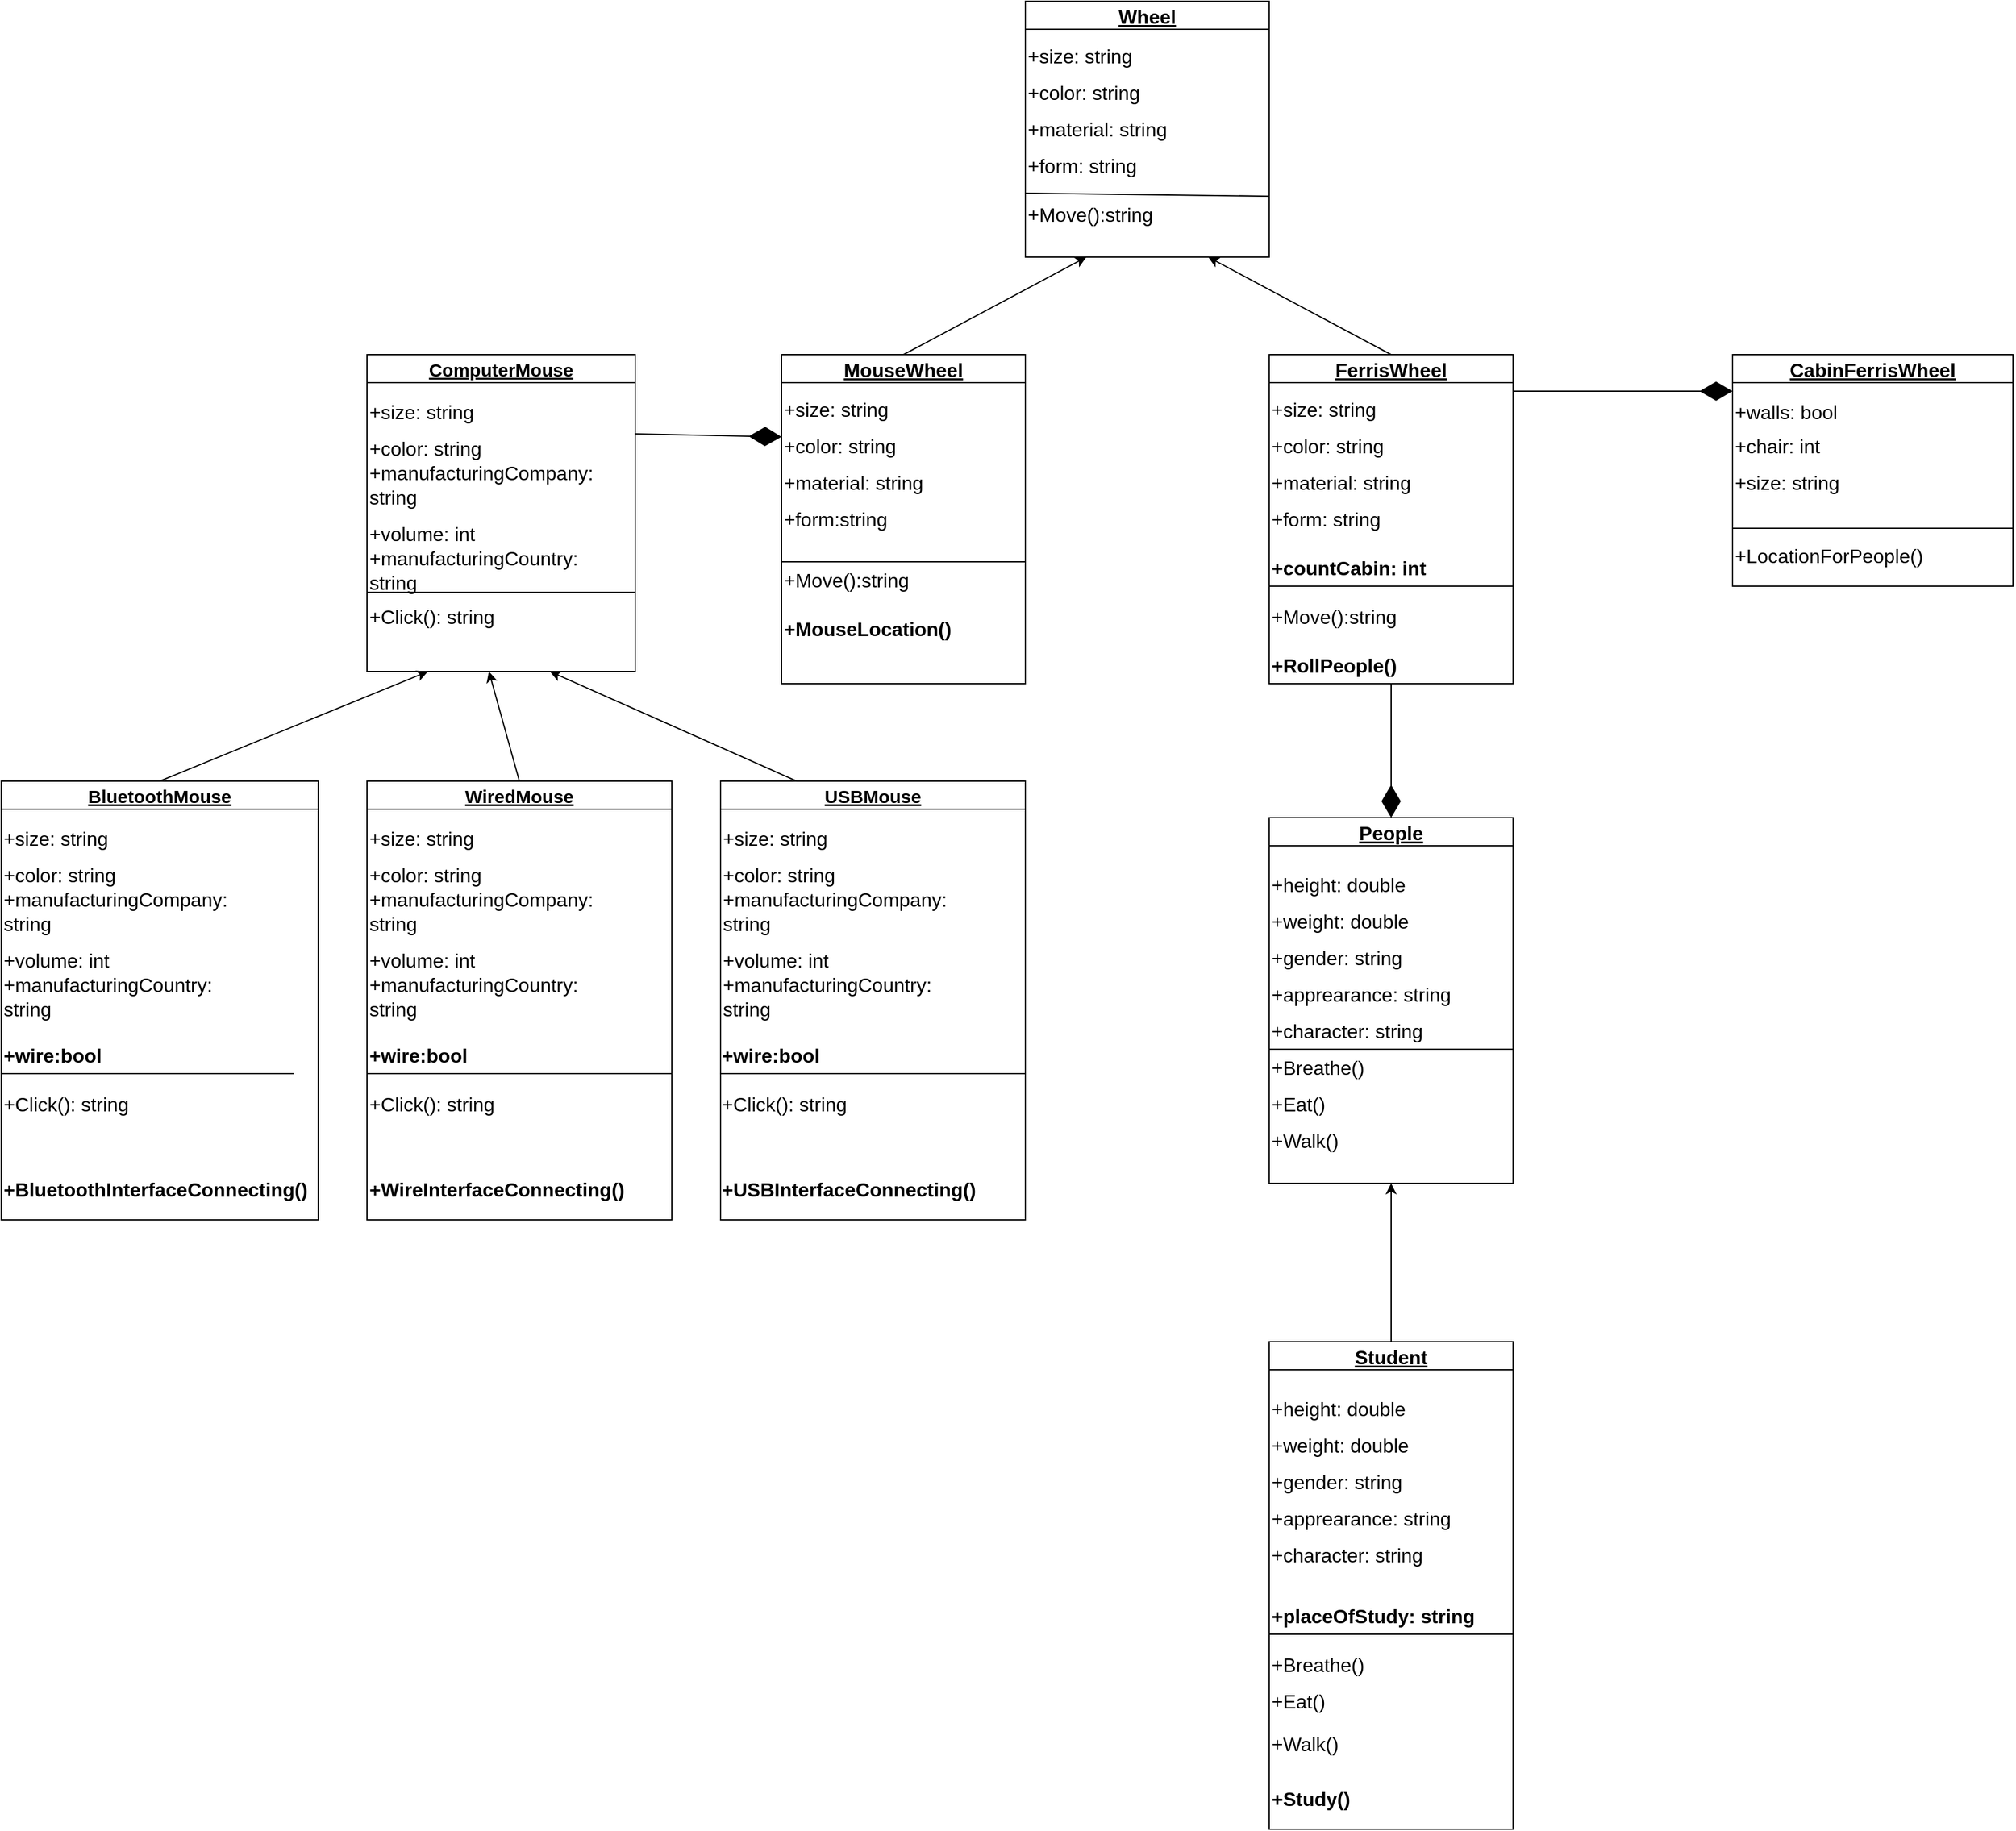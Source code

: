 <mxfile version="20.3.0" type="device"><diagram id="C5RBs43oDa-KdzZeNtuy" name="Page-1"><mxGraphModel dx="745" dy="408" grid="1" gridSize="10" guides="1" tooltips="1" connect="1" arrows="1" fold="1" page="1" pageScale="1" pageWidth="2339" pageHeight="3300" math="0" shadow="0"><root><mxCell id="WIyWlLk6GJQsqaUBKTNV-0"/><mxCell id="WIyWlLk6GJQsqaUBKTNV-1" parent="WIyWlLk6GJQsqaUBKTNV-0"/><mxCell id="VwBlL2lsEbfh1toJPQ9L-8" value="ComputerMouse" style="swimlane;fontSize=15;fontStyle=5" parent="WIyWlLk6GJQsqaUBKTNV-1" vertex="1"><mxGeometry x="550" y="510" width="220" height="260" as="geometry"/></mxCell><mxCell id="VwBlL2lsEbfh1toJPQ9L-11" value="+color: string" style="text;html=1;strokeColor=none;fillColor=none;align=left;verticalAlign=middle;whiteSpace=wrap;rounded=0;fontSize=16;" parent="VwBlL2lsEbfh1toJPQ9L-8" vertex="1"><mxGeometry y="62" width="200" height="30" as="geometry"/></mxCell><mxCell id="VwBlL2lsEbfh1toJPQ9L-13" value="+manufacturingCompany: string" style="text;html=1;strokeColor=none;fillColor=none;align=left;verticalAlign=middle;whiteSpace=wrap;rounded=0;fontSize=16;" parent="VwBlL2lsEbfh1toJPQ9L-8" vertex="1"><mxGeometry y="92" width="200" height="30" as="geometry"/></mxCell><mxCell id="VwBlL2lsEbfh1toJPQ9L-14" value="+size: string" style="text;html=1;strokeColor=none;fillColor=none;align=left;verticalAlign=middle;whiteSpace=wrap;rounded=0;fontSize=16;" parent="VwBlL2lsEbfh1toJPQ9L-8" vertex="1"><mxGeometry y="32" width="200" height="30" as="geometry"/></mxCell><mxCell id="VwBlL2lsEbfh1toJPQ9L-15" value="+volume: int" style="text;html=1;strokeColor=none;fillColor=none;align=left;verticalAlign=middle;whiteSpace=wrap;rounded=0;fontSize=16;" parent="VwBlL2lsEbfh1toJPQ9L-8" vertex="1"><mxGeometry y="132" width="200" height="30" as="geometry"/></mxCell><mxCell id="VwBlL2lsEbfh1toJPQ9L-16" value="+manufacturingCountry: string" style="text;html=1;strokeColor=none;fillColor=none;align=left;verticalAlign=middle;whiteSpace=wrap;rounded=0;fontSize=16;" parent="VwBlL2lsEbfh1toJPQ9L-8" vertex="1"><mxGeometry y="162" width="200" height="30" as="geometry"/></mxCell><mxCell id="VwBlL2lsEbfh1toJPQ9L-18" value="+Click(): string" style="text;html=1;strokeColor=none;fillColor=none;align=left;verticalAlign=middle;whiteSpace=wrap;rounded=0;fontSize=16;" parent="VwBlL2lsEbfh1toJPQ9L-8" vertex="1"><mxGeometry y="200" width="200" height="30" as="geometry"/></mxCell><mxCell id="VwBlL2lsEbfh1toJPQ9L-17" value="" style="endArrow=none;html=1;rounded=0;fontSize=16;entryX=1;entryY=0.75;entryDx=0;entryDy=0;exitX=0;exitY=0.75;exitDx=0;exitDy=0;" parent="WIyWlLk6GJQsqaUBKTNV-1" source="VwBlL2lsEbfh1toJPQ9L-8" target="VwBlL2lsEbfh1toJPQ9L-8" edge="1"><mxGeometry width="50" height="50" relative="1" as="geometry"><mxPoint x="900" y="540" as="sourcePoint"/><mxPoint x="950" y="490" as="targetPoint"/></mxGeometry></mxCell><mxCell id="VwBlL2lsEbfh1toJPQ9L-27" value="BluetoothMouse" style="swimlane;fontSize=15;fontStyle=5;startSize=23;" parent="WIyWlLk6GJQsqaUBKTNV-1" vertex="1"><mxGeometry x="250" y="860" width="260" height="360" as="geometry"/></mxCell><mxCell id="VwBlL2lsEbfh1toJPQ9L-28" value="+color: string" style="text;html=1;strokeColor=none;fillColor=none;align=left;verticalAlign=middle;whiteSpace=wrap;rounded=0;fontSize=16;" parent="VwBlL2lsEbfh1toJPQ9L-27" vertex="1"><mxGeometry y="62" width="200" height="30" as="geometry"/></mxCell><mxCell id="VwBlL2lsEbfh1toJPQ9L-29" value="+manufacturingCompany: string" style="text;html=1;strokeColor=none;fillColor=none;align=left;verticalAlign=middle;whiteSpace=wrap;rounded=0;fontSize=16;" parent="VwBlL2lsEbfh1toJPQ9L-27" vertex="1"><mxGeometry y="92" width="200" height="30" as="geometry"/></mxCell><mxCell id="VwBlL2lsEbfh1toJPQ9L-30" value="+size: string" style="text;html=1;strokeColor=none;fillColor=none;align=left;verticalAlign=middle;whiteSpace=wrap;rounded=0;fontSize=16;" parent="VwBlL2lsEbfh1toJPQ9L-27" vertex="1"><mxGeometry y="32" width="200" height="30" as="geometry"/></mxCell><mxCell id="VwBlL2lsEbfh1toJPQ9L-31" value="+volume: int" style="text;html=1;strokeColor=none;fillColor=none;align=left;verticalAlign=middle;whiteSpace=wrap;rounded=0;fontSize=16;" parent="VwBlL2lsEbfh1toJPQ9L-27" vertex="1"><mxGeometry y="132" width="200" height="30" as="geometry"/></mxCell><mxCell id="VwBlL2lsEbfh1toJPQ9L-32" value="+manufacturingCountry: string" style="text;html=1;strokeColor=none;fillColor=none;align=left;verticalAlign=middle;whiteSpace=wrap;rounded=0;fontSize=16;" parent="VwBlL2lsEbfh1toJPQ9L-27" vertex="1"><mxGeometry y="162" width="200" height="30" as="geometry"/></mxCell><mxCell id="VwBlL2lsEbfh1toJPQ9L-33" value="+Click(): string" style="text;html=1;strokeColor=none;fillColor=none;align=left;verticalAlign=middle;whiteSpace=wrap;rounded=0;fontSize=16;" parent="VwBlL2lsEbfh1toJPQ9L-27" vertex="1"><mxGeometry y="250" width="200" height="30" as="geometry"/></mxCell><mxCell id="VwBlL2lsEbfh1toJPQ9L-56" value="&lt;b&gt;+wire:bool&lt;/b&gt;" style="text;html=1;strokeColor=none;fillColor=none;align=left;verticalAlign=middle;whiteSpace=wrap;rounded=0;fontSize=16;" parent="VwBlL2lsEbfh1toJPQ9L-27" vertex="1"><mxGeometry y="210" width="60" height="30" as="geometry"/></mxCell><mxCell id="VwBlL2lsEbfh1toJPQ9L-59" value="&lt;b&gt;+BluetoothInterfaceConnecting()&lt;/b&gt;" style="text;html=1;strokeColor=none;fillColor=none;align=left;verticalAlign=middle;whiteSpace=wrap;rounded=0;fontSize=16;" parent="VwBlL2lsEbfh1toJPQ9L-27" vertex="1"><mxGeometry y="320" width="60" height="30" as="geometry"/></mxCell><mxCell id="VwBlL2lsEbfh1toJPQ9L-35" value="" style="endArrow=none;html=1;rounded=0;fontSize=16;" parent="WIyWlLk6GJQsqaUBKTNV-1" edge="1"><mxGeometry width="50" height="50" relative="1" as="geometry"><mxPoint x="250" y="1100" as="sourcePoint"/><mxPoint x="490" y="1100" as="targetPoint"/></mxGeometry></mxCell><mxCell id="VwBlL2lsEbfh1toJPQ9L-36" value="WiredMouse" style="swimlane;fontSize=15;startSize=23;fontStyle=5" parent="WIyWlLk6GJQsqaUBKTNV-1" vertex="1"><mxGeometry x="550" y="860" width="250" height="360" as="geometry"/></mxCell><mxCell id="VwBlL2lsEbfh1toJPQ9L-37" value="+color: string" style="text;html=1;strokeColor=none;fillColor=none;align=left;verticalAlign=middle;whiteSpace=wrap;rounded=0;fontSize=16;" parent="VwBlL2lsEbfh1toJPQ9L-36" vertex="1"><mxGeometry y="62" width="200" height="30" as="geometry"/></mxCell><mxCell id="VwBlL2lsEbfh1toJPQ9L-38" value="+manufacturingCompany: string" style="text;html=1;strokeColor=none;fillColor=none;align=left;verticalAlign=middle;whiteSpace=wrap;rounded=0;fontSize=16;" parent="VwBlL2lsEbfh1toJPQ9L-36" vertex="1"><mxGeometry y="92" width="200" height="30" as="geometry"/></mxCell><mxCell id="VwBlL2lsEbfh1toJPQ9L-39" value="+size: string" style="text;html=1;strokeColor=none;fillColor=none;align=left;verticalAlign=middle;whiteSpace=wrap;rounded=0;fontSize=16;" parent="VwBlL2lsEbfh1toJPQ9L-36" vertex="1"><mxGeometry y="32" width="200" height="30" as="geometry"/></mxCell><mxCell id="VwBlL2lsEbfh1toJPQ9L-40" value="+volume: int" style="text;html=1;strokeColor=none;fillColor=none;align=left;verticalAlign=middle;whiteSpace=wrap;rounded=0;fontSize=16;" parent="VwBlL2lsEbfh1toJPQ9L-36" vertex="1"><mxGeometry y="132" width="200" height="30" as="geometry"/></mxCell><mxCell id="VwBlL2lsEbfh1toJPQ9L-41" value="+manufacturingCountry: string" style="text;html=1;strokeColor=none;fillColor=none;align=left;verticalAlign=middle;whiteSpace=wrap;rounded=0;fontSize=16;" parent="VwBlL2lsEbfh1toJPQ9L-36" vertex="1"><mxGeometry y="162" width="200" height="30" as="geometry"/></mxCell><mxCell id="VwBlL2lsEbfh1toJPQ9L-42" value="+Click(): string" style="text;html=1;strokeColor=none;fillColor=none;align=left;verticalAlign=middle;whiteSpace=wrap;rounded=0;fontSize=16;" parent="VwBlL2lsEbfh1toJPQ9L-36" vertex="1"><mxGeometry y="250" width="200" height="30" as="geometry"/></mxCell><mxCell id="VwBlL2lsEbfh1toJPQ9L-57" value="&lt;b&gt;+WireInterfaceConnecting()&lt;/b&gt;" style="text;html=1;strokeColor=none;fillColor=none;align=left;verticalAlign=middle;whiteSpace=wrap;rounded=0;fontSize=16;" parent="VwBlL2lsEbfh1toJPQ9L-36" vertex="1"><mxGeometry y="320" width="250" height="30" as="geometry"/></mxCell><mxCell id="VwBlL2lsEbfh1toJPQ9L-61" value="&lt;b&gt;+wire:bool&lt;/b&gt;" style="text;html=1;strokeColor=none;fillColor=none;align=left;verticalAlign=middle;whiteSpace=wrap;rounded=0;fontSize=16;" parent="VwBlL2lsEbfh1toJPQ9L-36" vertex="1"><mxGeometry y="210" width="250" height="30" as="geometry"/></mxCell><mxCell id="VwBlL2lsEbfh1toJPQ9L-44" value="" style="endArrow=none;html=1;rounded=0;fontSize=16;" parent="WIyWlLk6GJQsqaUBKTNV-1" edge="1"><mxGeometry width="50" height="50" relative="1" as="geometry"><mxPoint x="550" y="1100" as="sourcePoint"/><mxPoint x="800" y="1100" as="targetPoint"/></mxGeometry></mxCell><mxCell id="VwBlL2lsEbfh1toJPQ9L-45" value="USBMouse" style="swimlane;fontSize=15;startSize=23;fontStyle=5" parent="WIyWlLk6GJQsqaUBKTNV-1" vertex="1"><mxGeometry x="840" y="860" width="250" height="360" as="geometry"/></mxCell><mxCell id="VwBlL2lsEbfh1toJPQ9L-46" value="+color: string" style="text;html=1;strokeColor=none;fillColor=none;align=left;verticalAlign=middle;whiteSpace=wrap;rounded=0;fontSize=16;" parent="VwBlL2lsEbfh1toJPQ9L-45" vertex="1"><mxGeometry y="62" width="200" height="30" as="geometry"/></mxCell><mxCell id="VwBlL2lsEbfh1toJPQ9L-47" value="+manufacturingCompany: string" style="text;html=1;strokeColor=none;fillColor=none;align=left;verticalAlign=middle;whiteSpace=wrap;rounded=0;fontSize=16;" parent="VwBlL2lsEbfh1toJPQ9L-45" vertex="1"><mxGeometry y="92" width="200" height="30" as="geometry"/></mxCell><mxCell id="VwBlL2lsEbfh1toJPQ9L-48" value="+size: string" style="text;html=1;strokeColor=none;fillColor=none;align=left;verticalAlign=middle;whiteSpace=wrap;rounded=0;fontSize=16;" parent="VwBlL2lsEbfh1toJPQ9L-45" vertex="1"><mxGeometry y="32" width="200" height="30" as="geometry"/></mxCell><mxCell id="VwBlL2lsEbfh1toJPQ9L-49" value="+volume: int" style="text;html=1;strokeColor=none;fillColor=none;align=left;verticalAlign=middle;whiteSpace=wrap;rounded=0;fontSize=16;" parent="VwBlL2lsEbfh1toJPQ9L-45" vertex="1"><mxGeometry y="132" width="200" height="30" as="geometry"/></mxCell><mxCell id="VwBlL2lsEbfh1toJPQ9L-50" value="+manufacturingCountry: string" style="text;html=1;strokeColor=none;fillColor=none;align=left;verticalAlign=middle;whiteSpace=wrap;rounded=0;fontSize=16;" parent="VwBlL2lsEbfh1toJPQ9L-45" vertex="1"><mxGeometry y="162" width="200" height="30" as="geometry"/></mxCell><mxCell id="VwBlL2lsEbfh1toJPQ9L-51" value="+Click(): string" style="text;html=1;strokeColor=none;fillColor=none;align=left;verticalAlign=middle;whiteSpace=wrap;rounded=0;fontSize=16;" parent="VwBlL2lsEbfh1toJPQ9L-45" vertex="1"><mxGeometry x="-1" y="250" width="200" height="30" as="geometry"/></mxCell><mxCell id="VwBlL2lsEbfh1toJPQ9L-64" value="&lt;b&gt;+wire:bool&lt;/b&gt;" style="text;html=1;strokeColor=none;fillColor=none;align=left;verticalAlign=middle;whiteSpace=wrap;rounded=0;fontSize=16;" parent="VwBlL2lsEbfh1toJPQ9L-45" vertex="1"><mxGeometry x="-1" y="210" width="250" height="30" as="geometry"/></mxCell><mxCell id="VwBlL2lsEbfh1toJPQ9L-63" value="&lt;b&gt;+USBInterfaceConnecting()&lt;/b&gt;" style="text;html=1;strokeColor=none;fillColor=none;align=left;verticalAlign=middle;whiteSpace=wrap;rounded=0;fontSize=16;" parent="VwBlL2lsEbfh1toJPQ9L-45" vertex="1"><mxGeometry x="-1" y="320" width="250" height="30" as="geometry"/></mxCell><mxCell id="VwBlL2lsEbfh1toJPQ9L-53" value="" style="endArrow=none;html=1;rounded=0;fontSize=16;" parent="WIyWlLk6GJQsqaUBKTNV-1" edge="1"><mxGeometry width="50" height="50" relative="1" as="geometry"><mxPoint x="840" y="1100" as="sourcePoint"/><mxPoint x="1090" y="1100" as="targetPoint"/></mxGeometry></mxCell><mxCell id="VwBlL2lsEbfh1toJPQ9L-66" value="" style="endArrow=classic;html=1;rounded=0;fontSize=16;entryX=0.25;entryY=1;entryDx=0;entryDy=0;exitX=0.5;exitY=0;exitDx=0;exitDy=0;" parent="WIyWlLk6GJQsqaUBKTNV-1" source="VwBlL2lsEbfh1toJPQ9L-27" edge="1"><mxGeometry width="50" height="50" relative="1" as="geometry"><mxPoint x="570" y="920" as="sourcePoint"/><mxPoint x="600.0" y="770" as="targetPoint"/></mxGeometry></mxCell><mxCell id="VwBlL2lsEbfh1toJPQ9L-67" value="" style="endArrow=classic;html=1;rounded=0;fontSize=16;entryX=0.5;entryY=1;entryDx=0;entryDy=0;exitX=0.5;exitY=0;exitDx=0;exitDy=0;" parent="WIyWlLk6GJQsqaUBKTNV-1" source="VwBlL2lsEbfh1toJPQ9L-36" edge="1"><mxGeometry width="50" height="50" relative="1" as="geometry"><mxPoint x="675" y="850" as="sourcePoint"/><mxPoint x="650" y="770" as="targetPoint"/></mxGeometry></mxCell><mxCell id="VwBlL2lsEbfh1toJPQ9L-68" value="" style="endArrow=classic;html=1;rounded=0;fontSize=16;entryX=0.75;entryY=1;entryDx=0;entryDy=0;exitX=0.25;exitY=0;exitDx=0;exitDy=0;" parent="WIyWlLk6GJQsqaUBKTNV-1" source="VwBlL2lsEbfh1toJPQ9L-45" edge="1"><mxGeometry width="50" height="50" relative="1" as="geometry"><mxPoint x="570" y="920" as="sourcePoint"/><mxPoint x="700.0" y="770" as="targetPoint"/></mxGeometry></mxCell><mxCell id="VwBlL2lsEbfh1toJPQ9L-69" value="MouseWheel" style="swimlane;fontSize=16;fontStyle=5" parent="WIyWlLk6GJQsqaUBKTNV-1" vertex="1"><mxGeometry x="890" y="510" width="200" height="270" as="geometry"/></mxCell><mxCell id="VwBlL2lsEbfh1toJPQ9L-70" value="+size: string" style="text;html=1;strokeColor=none;fillColor=none;align=left;verticalAlign=middle;whiteSpace=wrap;rounded=0;fontSize=16;" parent="VwBlL2lsEbfh1toJPQ9L-69" vertex="1"><mxGeometry y="30" width="200" height="30" as="geometry"/></mxCell><mxCell id="VwBlL2lsEbfh1toJPQ9L-71" value="+color: string" style="text;html=1;strokeColor=none;fillColor=none;align=left;verticalAlign=middle;whiteSpace=wrap;rounded=0;fontSize=16;" parent="VwBlL2lsEbfh1toJPQ9L-69" vertex="1"><mxGeometry y="60" width="200" height="30" as="geometry"/></mxCell><mxCell id="VwBlL2lsEbfh1toJPQ9L-72" value="+material: string" style="text;html=1;strokeColor=none;fillColor=none;align=left;verticalAlign=middle;whiteSpace=wrap;rounded=0;fontSize=16;" parent="VwBlL2lsEbfh1toJPQ9L-69" vertex="1"><mxGeometry y="90" width="200" height="30" as="geometry"/></mxCell><mxCell id="VwBlL2lsEbfh1toJPQ9L-73" value="" style="endArrow=none;html=1;rounded=0;fontSize=16;entryX=0;entryY=0;entryDx=0;entryDy=0;exitX=1;exitY=0;exitDx=0;exitDy=0;" parent="VwBlL2lsEbfh1toJPQ9L-69" source="VwBlL2lsEbfh1toJPQ9L-74" target="VwBlL2lsEbfh1toJPQ9L-74" edge="1"><mxGeometry width="50" height="50" relative="1" as="geometry"><mxPoint x="-80" y="230" as="sourcePoint"/><mxPoint x="-30" y="180" as="targetPoint"/></mxGeometry></mxCell><mxCell id="VwBlL2lsEbfh1toJPQ9L-74" value="+Move():string" style="text;html=1;strokeColor=none;fillColor=none;align=left;verticalAlign=middle;whiteSpace=wrap;rounded=0;fontSize=16;" parent="VwBlL2lsEbfh1toJPQ9L-69" vertex="1"><mxGeometry y="170" width="200" height="30" as="geometry"/></mxCell><mxCell id="VwBlL2lsEbfh1toJPQ9L-77" value="&lt;b&gt;+MouseLocation()&lt;/b&gt;" style="text;html=1;strokeColor=none;fillColor=none;align=left;verticalAlign=middle;whiteSpace=wrap;rounded=0;fontSize=16;" parent="VwBlL2lsEbfh1toJPQ9L-69" vertex="1"><mxGeometry y="210" width="200" height="30" as="geometry"/></mxCell><mxCell id="VwBlL2lsEbfh1toJPQ9L-96" value="+form:string" style="text;html=1;strokeColor=none;fillColor=none;align=left;verticalAlign=middle;whiteSpace=wrap;rounded=0;fontSize=16;" parent="VwBlL2lsEbfh1toJPQ9L-69" vertex="1"><mxGeometry y="120" width="200" height="30" as="geometry"/></mxCell><mxCell id="VwBlL2lsEbfh1toJPQ9L-79" value="" style="endArrow=diamondThin;endFill=1;endSize=24;html=1;rounded=0;fontSize=16;entryX=0;entryY=0.25;entryDx=0;entryDy=0;exitX=1;exitY=0.25;exitDx=0;exitDy=0;" parent="WIyWlLk6GJQsqaUBKTNV-1" source="VwBlL2lsEbfh1toJPQ9L-8" target="VwBlL2lsEbfh1toJPQ9L-71" edge="1"><mxGeometry width="160" relative="1" as="geometry"><mxPoint x="770" y="440" as="sourcePoint"/><mxPoint x="930" y="440" as="targetPoint"/></mxGeometry></mxCell><mxCell id="VwBlL2lsEbfh1toJPQ9L-81" value="Wheel" style="swimlane;fontSize=16;startSize=23;fontStyle=5" parent="WIyWlLk6GJQsqaUBKTNV-1" vertex="1"><mxGeometry x="1090" y="220" width="200" height="210" as="geometry"/></mxCell><mxCell id="VwBlL2lsEbfh1toJPQ9L-82" value="+size: string" style="text;html=1;strokeColor=none;fillColor=none;align=left;verticalAlign=middle;whiteSpace=wrap;rounded=0;fontSize=16;" parent="VwBlL2lsEbfh1toJPQ9L-81" vertex="1"><mxGeometry y="30" width="200" height="30" as="geometry"/></mxCell><mxCell id="VwBlL2lsEbfh1toJPQ9L-83" value="+color: string" style="text;html=1;strokeColor=none;fillColor=none;align=left;verticalAlign=middle;whiteSpace=wrap;rounded=0;fontSize=16;" parent="VwBlL2lsEbfh1toJPQ9L-81" vertex="1"><mxGeometry y="60" width="200" height="30" as="geometry"/></mxCell><mxCell id="VwBlL2lsEbfh1toJPQ9L-84" value="+material: string" style="text;html=1;strokeColor=none;fillColor=none;align=left;verticalAlign=middle;whiteSpace=wrap;rounded=0;fontSize=16;" parent="VwBlL2lsEbfh1toJPQ9L-81" vertex="1"><mxGeometry y="90" width="200" height="30" as="geometry"/></mxCell><mxCell id="VwBlL2lsEbfh1toJPQ9L-85" value="" style="endArrow=none;html=1;rounded=0;fontSize=16;entryX=0;entryY=0.75;entryDx=0;entryDy=0;exitX=1;exitY=0;exitDx=0;exitDy=0;" parent="VwBlL2lsEbfh1toJPQ9L-81" source="VwBlL2lsEbfh1toJPQ9L-86" target="VwBlL2lsEbfh1toJPQ9L-81" edge="1"><mxGeometry width="50" height="50" relative="1" as="geometry"><mxPoint x="-80" y="230" as="sourcePoint"/><mxPoint x="-30" y="180" as="targetPoint"/></mxGeometry></mxCell><mxCell id="VwBlL2lsEbfh1toJPQ9L-86" value="+Move():string" style="text;html=1;strokeColor=none;fillColor=none;align=left;verticalAlign=middle;whiteSpace=wrap;rounded=0;fontSize=16;" parent="VwBlL2lsEbfh1toJPQ9L-81" vertex="1"><mxGeometry y="160" width="200" height="30" as="geometry"/></mxCell><mxCell id="VwBlL2lsEbfh1toJPQ9L-97" value="+form: string" style="text;html=1;strokeColor=none;fillColor=none;align=left;verticalAlign=middle;whiteSpace=wrap;rounded=0;fontSize=16;" parent="VwBlL2lsEbfh1toJPQ9L-81" vertex="1"><mxGeometry y="120" width="200" height="30" as="geometry"/></mxCell><mxCell id="VwBlL2lsEbfh1toJPQ9L-88" value="" style="endArrow=classic;html=1;rounded=0;fontSize=16;entryX=0.25;entryY=1;entryDx=0;entryDy=0;exitX=0.5;exitY=0;exitDx=0;exitDy=0;" parent="WIyWlLk6GJQsqaUBKTNV-1" source="VwBlL2lsEbfh1toJPQ9L-69" target="VwBlL2lsEbfh1toJPQ9L-81" edge="1"><mxGeometry width="50" height="50" relative="1" as="geometry"><mxPoint x="1060" y="550" as="sourcePoint"/><mxPoint x="1160" y="410" as="targetPoint"/></mxGeometry></mxCell><mxCell id="VwBlL2lsEbfh1toJPQ9L-89" value="FerrisWheel" style="swimlane;fontSize=16;startSize=23;fontStyle=5" parent="WIyWlLk6GJQsqaUBKTNV-1" vertex="1"><mxGeometry x="1290" y="510" width="200" height="270" as="geometry"/></mxCell><mxCell id="VwBlL2lsEbfh1toJPQ9L-90" value="+size: string" style="text;html=1;strokeColor=none;fillColor=none;align=left;verticalAlign=middle;whiteSpace=wrap;rounded=0;fontSize=16;" parent="VwBlL2lsEbfh1toJPQ9L-89" vertex="1"><mxGeometry y="30" width="200" height="30" as="geometry"/></mxCell><mxCell id="VwBlL2lsEbfh1toJPQ9L-91" value="+color: string" style="text;html=1;strokeColor=none;fillColor=none;align=left;verticalAlign=middle;whiteSpace=wrap;rounded=0;fontSize=16;" parent="VwBlL2lsEbfh1toJPQ9L-89" vertex="1"><mxGeometry y="60" width="200" height="30" as="geometry"/></mxCell><mxCell id="VwBlL2lsEbfh1toJPQ9L-92" value="+material: string" style="text;html=1;strokeColor=none;fillColor=none;align=left;verticalAlign=middle;whiteSpace=wrap;rounded=0;fontSize=16;" parent="VwBlL2lsEbfh1toJPQ9L-89" vertex="1"><mxGeometry y="90" width="200" height="30" as="geometry"/></mxCell><mxCell id="VwBlL2lsEbfh1toJPQ9L-93" value="" style="endArrow=none;html=1;rounded=0;fontSize=16;" parent="VwBlL2lsEbfh1toJPQ9L-89" edge="1"><mxGeometry width="50" height="50" relative="1" as="geometry"><mxPoint x="200" y="190" as="sourcePoint"/><mxPoint y="190" as="targetPoint"/></mxGeometry></mxCell><mxCell id="VwBlL2lsEbfh1toJPQ9L-94" value="+Move():string" style="text;html=1;strokeColor=none;fillColor=none;align=left;verticalAlign=middle;whiteSpace=wrap;rounded=0;fontSize=16;" parent="VwBlL2lsEbfh1toJPQ9L-89" vertex="1"><mxGeometry y="200" width="200" height="30" as="geometry"/></mxCell><mxCell id="VwBlL2lsEbfh1toJPQ9L-98" value="+form: string" style="text;html=1;strokeColor=none;fillColor=none;align=left;verticalAlign=middle;whiteSpace=wrap;rounded=0;fontSize=16;" parent="VwBlL2lsEbfh1toJPQ9L-89" vertex="1"><mxGeometry y="120" width="200" height="30" as="geometry"/></mxCell><mxCell id="VwBlL2lsEbfh1toJPQ9L-101" value="&lt;b&gt;+countCabin: int&lt;/b&gt;" style="text;html=1;strokeColor=none;fillColor=none;align=left;verticalAlign=middle;whiteSpace=wrap;rounded=0;fontSize=16;" parent="VwBlL2lsEbfh1toJPQ9L-89" vertex="1"><mxGeometry y="160" width="200" height="30" as="geometry"/></mxCell><mxCell id="VwBlL2lsEbfh1toJPQ9L-102" value="&lt;b&gt;+RollPeople()&lt;/b&gt;" style="text;html=1;strokeColor=none;fillColor=none;align=left;verticalAlign=middle;whiteSpace=wrap;rounded=0;fontSize=16;" parent="VwBlL2lsEbfh1toJPQ9L-89" vertex="1"><mxGeometry y="240" width="200" height="30" as="geometry"/></mxCell><mxCell id="VwBlL2lsEbfh1toJPQ9L-104" value="" style="endArrow=classic;html=1;rounded=0;fontSize=16;entryX=0.75;entryY=1;entryDx=0;entryDy=0;exitX=0.5;exitY=0;exitDx=0;exitDy=0;" parent="WIyWlLk6GJQsqaUBKTNV-1" source="VwBlL2lsEbfh1toJPQ9L-89" target="VwBlL2lsEbfh1toJPQ9L-81" edge="1"><mxGeometry width="50" height="50" relative="1" as="geometry"><mxPoint x="1300" y="520" as="sourcePoint"/><mxPoint x="1350" y="470" as="targetPoint"/></mxGeometry></mxCell><mxCell id="VwBlL2lsEbfh1toJPQ9L-110" value="CabinFerrisWheel" style="swimlane;fontSize=16;fontStyle=5" parent="WIyWlLk6GJQsqaUBKTNV-1" vertex="1"><mxGeometry x="1670" y="510" width="230" height="190" as="geometry"/></mxCell><mxCell id="VwBlL2lsEbfh1toJPQ9L-111" value="+walls: bool" style="text;html=1;strokeColor=none;fillColor=none;align=left;verticalAlign=middle;whiteSpace=wrap;rounded=0;fontSize=16;" parent="VwBlL2lsEbfh1toJPQ9L-110" vertex="1"><mxGeometry y="32" width="230" height="30" as="geometry"/></mxCell><mxCell id="VwBlL2lsEbfh1toJPQ9L-112" value="+chair: int" style="text;html=1;strokeColor=none;fillColor=none;align=left;verticalAlign=middle;whiteSpace=wrap;rounded=0;fontSize=16;" parent="VwBlL2lsEbfh1toJPQ9L-110" vertex="1"><mxGeometry y="60" width="230" height="30" as="geometry"/></mxCell><mxCell id="VwBlL2lsEbfh1toJPQ9L-114" value="+size: string" style="text;html=1;strokeColor=none;fillColor=none;align=left;verticalAlign=middle;whiteSpace=wrap;rounded=0;fontSize=16;" parent="VwBlL2lsEbfh1toJPQ9L-110" vertex="1"><mxGeometry y="90" width="230" height="30" as="geometry"/></mxCell><mxCell id="VwBlL2lsEbfh1toJPQ9L-118" value="+LocationForPeople()" style="text;html=1;strokeColor=none;fillColor=none;align=left;verticalAlign=middle;whiteSpace=wrap;rounded=0;fontSize=16;" parent="VwBlL2lsEbfh1toJPQ9L-110" vertex="1"><mxGeometry y="150" width="230" height="30" as="geometry"/></mxCell><mxCell id="VwBlL2lsEbfh1toJPQ9L-116" value="" style="endArrow=none;html=1;rounded=0;fontSize=16;entryX=1;entryY=0.75;entryDx=0;entryDy=0;exitX=0;exitY=0.75;exitDx=0;exitDy=0;" parent="WIyWlLk6GJQsqaUBKTNV-1" source="VwBlL2lsEbfh1toJPQ9L-110" target="VwBlL2lsEbfh1toJPQ9L-110" edge="1"><mxGeometry width="50" height="50" relative="1" as="geometry"><mxPoint x="1720" y="710" as="sourcePoint"/><mxPoint x="1770" y="660" as="targetPoint"/></mxGeometry></mxCell><mxCell id="VwBlL2lsEbfh1toJPQ9L-122" value="" style="endArrow=diamondThin;endFill=1;endSize=24;html=1;rounded=0;fontSize=16;exitX=1;exitY=0;exitDx=0;exitDy=0;" parent="WIyWlLk6GJQsqaUBKTNV-1" source="VwBlL2lsEbfh1toJPQ9L-90" edge="1"><mxGeometry width="160" relative="1" as="geometry"><mxPoint x="1660" y="690" as="sourcePoint"/><mxPoint x="1670" y="540" as="targetPoint"/></mxGeometry></mxCell><mxCell id="VwBlL2lsEbfh1toJPQ9L-123" value="People" style="swimlane;fontSize=16;startSize=23;fontStyle=5" parent="WIyWlLk6GJQsqaUBKTNV-1" vertex="1"><mxGeometry x="1290" y="890" width="200" height="300" as="geometry"/></mxCell><mxCell id="VwBlL2lsEbfh1toJPQ9L-124" value="+height: double" style="text;html=1;strokeColor=none;fillColor=none;align=left;verticalAlign=middle;whiteSpace=wrap;rounded=0;fontSize=16;" parent="VwBlL2lsEbfh1toJPQ9L-123" vertex="1"><mxGeometry y="40" width="220" height="30" as="geometry"/></mxCell><mxCell id="VwBlL2lsEbfh1toJPQ9L-125" value="+weight: double" style="text;html=1;strokeColor=none;fillColor=none;align=left;verticalAlign=middle;whiteSpace=wrap;rounded=0;fontSize=16;" parent="VwBlL2lsEbfh1toJPQ9L-123" vertex="1"><mxGeometry y="70" width="220" height="30" as="geometry"/></mxCell><mxCell id="VwBlL2lsEbfh1toJPQ9L-126" value="+gender: string" style="text;html=1;strokeColor=none;fillColor=none;align=left;verticalAlign=middle;whiteSpace=wrap;rounded=0;fontSize=16;" parent="VwBlL2lsEbfh1toJPQ9L-123" vertex="1"><mxGeometry y="100" width="220" height="30" as="geometry"/></mxCell><mxCell id="VwBlL2lsEbfh1toJPQ9L-127" value="+apprearance: string" style="text;html=1;strokeColor=none;fillColor=none;align=left;verticalAlign=middle;whiteSpace=wrap;rounded=0;fontSize=16;" parent="VwBlL2lsEbfh1toJPQ9L-123" vertex="1"><mxGeometry y="130" width="200" height="30" as="geometry"/></mxCell><mxCell id="VwBlL2lsEbfh1toJPQ9L-128" value="+character: string" style="text;html=1;strokeColor=none;fillColor=none;align=left;verticalAlign=middle;whiteSpace=wrap;rounded=0;fontSize=16;" parent="VwBlL2lsEbfh1toJPQ9L-123" vertex="1"><mxGeometry y="160" width="200" height="30" as="geometry"/></mxCell><mxCell id="VwBlL2lsEbfh1toJPQ9L-129" value="" style="endArrow=none;html=1;rounded=0;fontSize=16;entryX=1;entryY=1;entryDx=0;entryDy=0;exitX=0;exitY=1;exitDx=0;exitDy=0;" parent="VwBlL2lsEbfh1toJPQ9L-123" source="VwBlL2lsEbfh1toJPQ9L-128" target="VwBlL2lsEbfh1toJPQ9L-128" edge="1"><mxGeometry width="50" height="50" relative="1" as="geometry"><mxPoint x="20" y="180" as="sourcePoint"/><mxPoint x="70" y="130" as="targetPoint"/></mxGeometry></mxCell><mxCell id="VwBlL2lsEbfh1toJPQ9L-130" value="+Breathe()" style="text;html=1;strokeColor=none;fillColor=none;align=left;verticalAlign=middle;whiteSpace=wrap;rounded=0;fontSize=16;" parent="VwBlL2lsEbfh1toJPQ9L-123" vertex="1"><mxGeometry y="190" width="200" height="30" as="geometry"/></mxCell><mxCell id="VwBlL2lsEbfh1toJPQ9L-131" value="+Eat()" style="text;html=1;strokeColor=none;fillColor=none;align=left;verticalAlign=middle;whiteSpace=wrap;rounded=0;fontSize=16;" parent="VwBlL2lsEbfh1toJPQ9L-123" vertex="1"><mxGeometry y="220" width="200" height="30" as="geometry"/></mxCell><mxCell id="VwBlL2lsEbfh1toJPQ9L-132" value="+Walk()" style="text;html=1;strokeColor=none;fillColor=none;align=left;verticalAlign=middle;whiteSpace=wrap;rounded=0;fontSize=16;" parent="VwBlL2lsEbfh1toJPQ9L-123" vertex="1"><mxGeometry y="250" width="200" height="30" as="geometry"/></mxCell><mxCell id="VwBlL2lsEbfh1toJPQ9L-133" value="" style="endArrow=diamondThin;endFill=1;endSize=24;html=1;rounded=0;fontSize=16;entryX=0.5;entryY=0;entryDx=0;entryDy=0;exitX=0.5;exitY=1;exitDx=0;exitDy=0;" parent="WIyWlLk6GJQsqaUBKTNV-1" source="VwBlL2lsEbfh1toJPQ9L-89" target="VwBlL2lsEbfh1toJPQ9L-123" edge="1"><mxGeometry width="160" relative="1" as="geometry"><mxPoint x="1260" y="820" as="sourcePoint"/><mxPoint x="1420" y="820" as="targetPoint"/></mxGeometry></mxCell><mxCell id="VwBlL2lsEbfh1toJPQ9L-136" value="Student" style="swimlane;fontSize=16;startSize=23;fontStyle=5" parent="WIyWlLk6GJQsqaUBKTNV-1" vertex="1"><mxGeometry x="1290" y="1320" width="200" height="400" as="geometry"/></mxCell><mxCell id="VwBlL2lsEbfh1toJPQ9L-137" value="+height: double" style="text;html=1;strokeColor=none;fillColor=none;align=left;verticalAlign=middle;whiteSpace=wrap;rounded=0;fontSize=16;" parent="VwBlL2lsEbfh1toJPQ9L-136" vertex="1"><mxGeometry y="40" width="220" height="30" as="geometry"/></mxCell><mxCell id="VwBlL2lsEbfh1toJPQ9L-138" value="+weight: double" style="text;html=1;strokeColor=none;fillColor=none;align=left;verticalAlign=middle;whiteSpace=wrap;rounded=0;fontSize=16;" parent="VwBlL2lsEbfh1toJPQ9L-136" vertex="1"><mxGeometry y="70" width="220" height="30" as="geometry"/></mxCell><mxCell id="VwBlL2lsEbfh1toJPQ9L-139" value="+gender: string" style="text;html=1;strokeColor=none;fillColor=none;align=left;verticalAlign=middle;whiteSpace=wrap;rounded=0;fontSize=16;" parent="VwBlL2lsEbfh1toJPQ9L-136" vertex="1"><mxGeometry y="100" width="220" height="30" as="geometry"/></mxCell><mxCell id="VwBlL2lsEbfh1toJPQ9L-140" value="+apprearance: string" style="text;html=1;strokeColor=none;fillColor=none;align=left;verticalAlign=middle;whiteSpace=wrap;rounded=0;fontSize=16;" parent="VwBlL2lsEbfh1toJPQ9L-136" vertex="1"><mxGeometry y="130" width="200" height="30" as="geometry"/></mxCell><mxCell id="VwBlL2lsEbfh1toJPQ9L-141" value="+character: string" style="text;html=1;strokeColor=none;fillColor=none;align=left;verticalAlign=middle;whiteSpace=wrap;rounded=0;fontSize=16;" parent="VwBlL2lsEbfh1toJPQ9L-136" vertex="1"><mxGeometry y="160" width="200" height="30" as="geometry"/></mxCell><mxCell id="VwBlL2lsEbfh1toJPQ9L-142" value="" style="endArrow=none;html=1;rounded=0;fontSize=16;exitX=0;exitY=1;exitDx=0;exitDy=0;entryX=1;entryY=1;entryDx=0;entryDy=0;" parent="VwBlL2lsEbfh1toJPQ9L-136" source="VwBlL2lsEbfh1toJPQ9L-150" target="VwBlL2lsEbfh1toJPQ9L-150" edge="1"><mxGeometry width="50" height="50" relative="1" as="geometry"><mxPoint x="10" y="260" as="sourcePoint"/><mxPoint x="200" y="260" as="targetPoint"/></mxGeometry></mxCell><mxCell id="VwBlL2lsEbfh1toJPQ9L-143" value="+Breathe()" style="text;html=1;strokeColor=none;fillColor=none;align=left;verticalAlign=middle;whiteSpace=wrap;rounded=0;fontSize=16;" parent="VwBlL2lsEbfh1toJPQ9L-136" vertex="1"><mxGeometry y="250" width="200" height="30" as="geometry"/></mxCell><mxCell id="VwBlL2lsEbfh1toJPQ9L-144" value="+Eat()" style="text;html=1;strokeColor=none;fillColor=none;align=left;verticalAlign=middle;whiteSpace=wrap;rounded=0;fontSize=16;" parent="VwBlL2lsEbfh1toJPQ9L-136" vertex="1"><mxGeometry y="280" width="200" height="30" as="geometry"/></mxCell><mxCell id="VwBlL2lsEbfh1toJPQ9L-145" value="+Walk()" style="text;html=1;strokeColor=none;fillColor=none;align=left;verticalAlign=middle;whiteSpace=wrap;rounded=0;fontSize=16;" parent="VwBlL2lsEbfh1toJPQ9L-136" vertex="1"><mxGeometry y="315" width="200" height="30" as="geometry"/></mxCell><mxCell id="VwBlL2lsEbfh1toJPQ9L-150" value="&lt;b&gt;+placeOfStudy: string&lt;/b&gt;" style="text;html=1;strokeColor=none;fillColor=none;align=left;verticalAlign=middle;whiteSpace=wrap;rounded=0;fontSize=16;" parent="VwBlL2lsEbfh1toJPQ9L-136" vertex="1"><mxGeometry y="210" width="200" height="30" as="geometry"/></mxCell><mxCell id="VwBlL2lsEbfh1toJPQ9L-152" value="&lt;b&gt;+Study()&lt;/b&gt;" style="text;html=1;strokeColor=none;fillColor=none;align=left;verticalAlign=middle;whiteSpace=wrap;rounded=0;fontSize=16;" parent="VwBlL2lsEbfh1toJPQ9L-136" vertex="1"><mxGeometry y="360" width="200" height="30" as="geometry"/></mxCell><mxCell id="VwBlL2lsEbfh1toJPQ9L-153" value="" style="endArrow=classic;html=1;rounded=0;fontSize=16;entryX=0.5;entryY=1;entryDx=0;entryDy=0;exitX=0.5;exitY=0;exitDx=0;exitDy=0;" parent="WIyWlLk6GJQsqaUBKTNV-1" source="VwBlL2lsEbfh1toJPQ9L-136" target="VwBlL2lsEbfh1toJPQ9L-123" edge="1"><mxGeometry width="50" height="50" relative="1" as="geometry"><mxPoint x="1410" y="1320" as="sourcePoint"/><mxPoint x="1460" y="1270" as="targetPoint"/></mxGeometry></mxCell></root></mxGraphModel></diagram></mxfile>